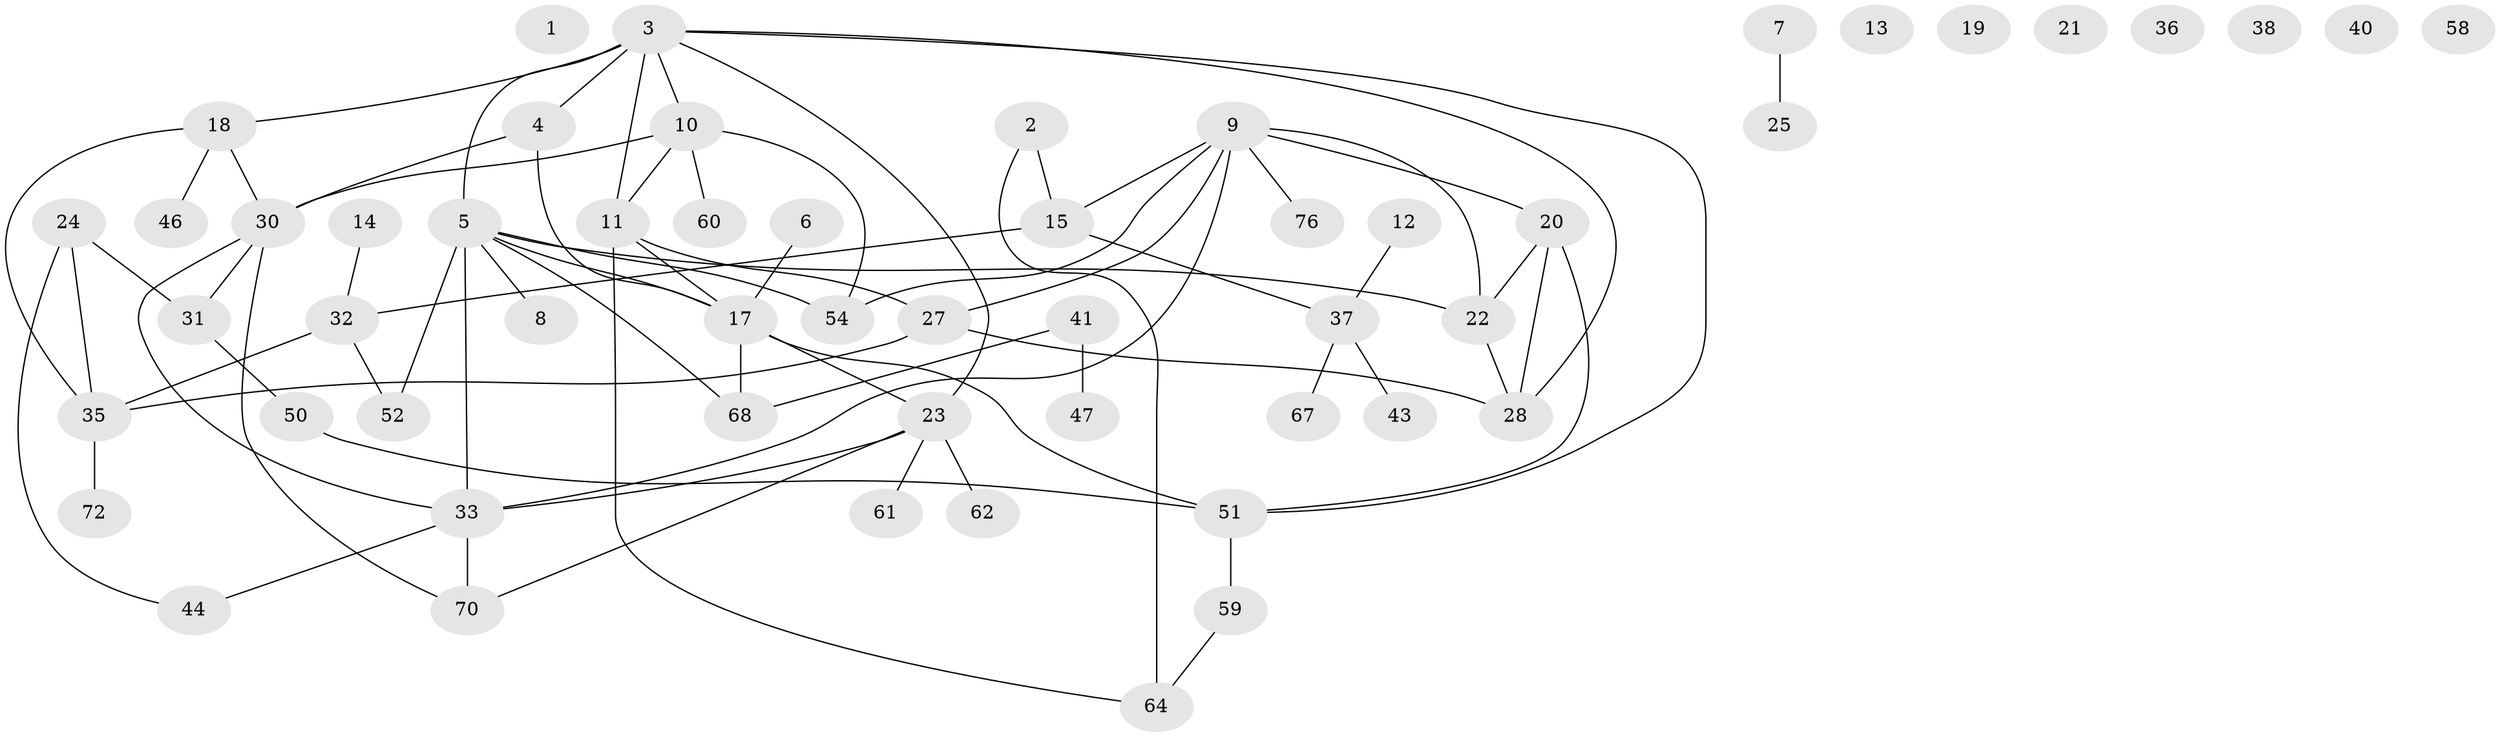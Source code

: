 // original degree distribution, {0: 0.09876543209876543, 2: 0.19753086419753085, 4: 0.20987654320987653, 5: 0.06172839506172839, 1: 0.20987654320987653, 3: 0.19753086419753085, 6: 0.024691358024691357}
// Generated by graph-tools (version 1.1) at 2025/41/03/06/25 10:41:24]
// undirected, 55 vertices, 74 edges
graph export_dot {
graph [start="1"]
  node [color=gray90,style=filled];
  1;
  2;
  3 [super="+78"];
  4 [super="+56"];
  5 [super="+74"];
  6;
  7;
  8 [super="+16"];
  9 [super="+29"];
  10 [super="+81"];
  11 [super="+63"];
  12 [super="+34"];
  13;
  14;
  15 [super="+53"];
  17 [super="+77"];
  18 [super="+26"];
  19;
  20 [super="+65"];
  21;
  22 [super="+79"];
  23 [super="+45"];
  24;
  25;
  27;
  28 [super="+80"];
  30 [super="+66"];
  31 [super="+48"];
  32 [super="+42"];
  33 [super="+71"];
  35 [super="+39"];
  36;
  37 [super="+49"];
  38;
  40;
  41;
  43;
  44 [super="+55"];
  46;
  47;
  50 [super="+57"];
  51 [super="+75"];
  52;
  54;
  58;
  59;
  60;
  61;
  62;
  64 [super="+69"];
  67;
  68 [super="+73"];
  70;
  72;
  76;
  2 -- 64;
  2 -- 15;
  3 -- 5;
  3 -- 10;
  3 -- 18;
  3 -- 4;
  3 -- 51;
  3 -- 23;
  3 -- 11;
  3 -- 28;
  4 -- 17;
  4 -- 30;
  5 -- 22;
  5 -- 68;
  5 -- 17;
  5 -- 52;
  5 -- 54;
  5 -- 8;
  5 -- 33;
  6 -- 17;
  7 -- 25;
  9 -- 27;
  9 -- 54;
  9 -- 76;
  9 -- 20;
  9 -- 22;
  9 -- 33;
  9 -- 15;
  10 -- 54;
  10 -- 60;
  10 -- 30 [weight=2];
  10 -- 11;
  11 -- 27;
  11 -- 64;
  11 -- 17;
  12 -- 37;
  14 -- 32;
  15 -- 37;
  15 -- 32;
  17 -- 23;
  17 -- 51;
  17 -- 68;
  18 -- 30;
  18 -- 46;
  18 -- 35;
  20 -- 22;
  20 -- 51;
  20 -- 28;
  22 -- 28;
  23 -- 62;
  23 -- 70;
  23 -- 33;
  23 -- 61;
  24 -- 31;
  24 -- 35;
  24 -- 44;
  27 -- 35;
  27 -- 28;
  30 -- 70;
  30 -- 31;
  30 -- 33;
  31 -- 50;
  32 -- 35;
  32 -- 52;
  33 -- 70;
  33 -- 44;
  35 -- 72;
  37 -- 67;
  37 -- 43;
  41 -- 47;
  41 -- 68;
  50 -- 51;
  51 -- 59;
  59 -- 64;
}
